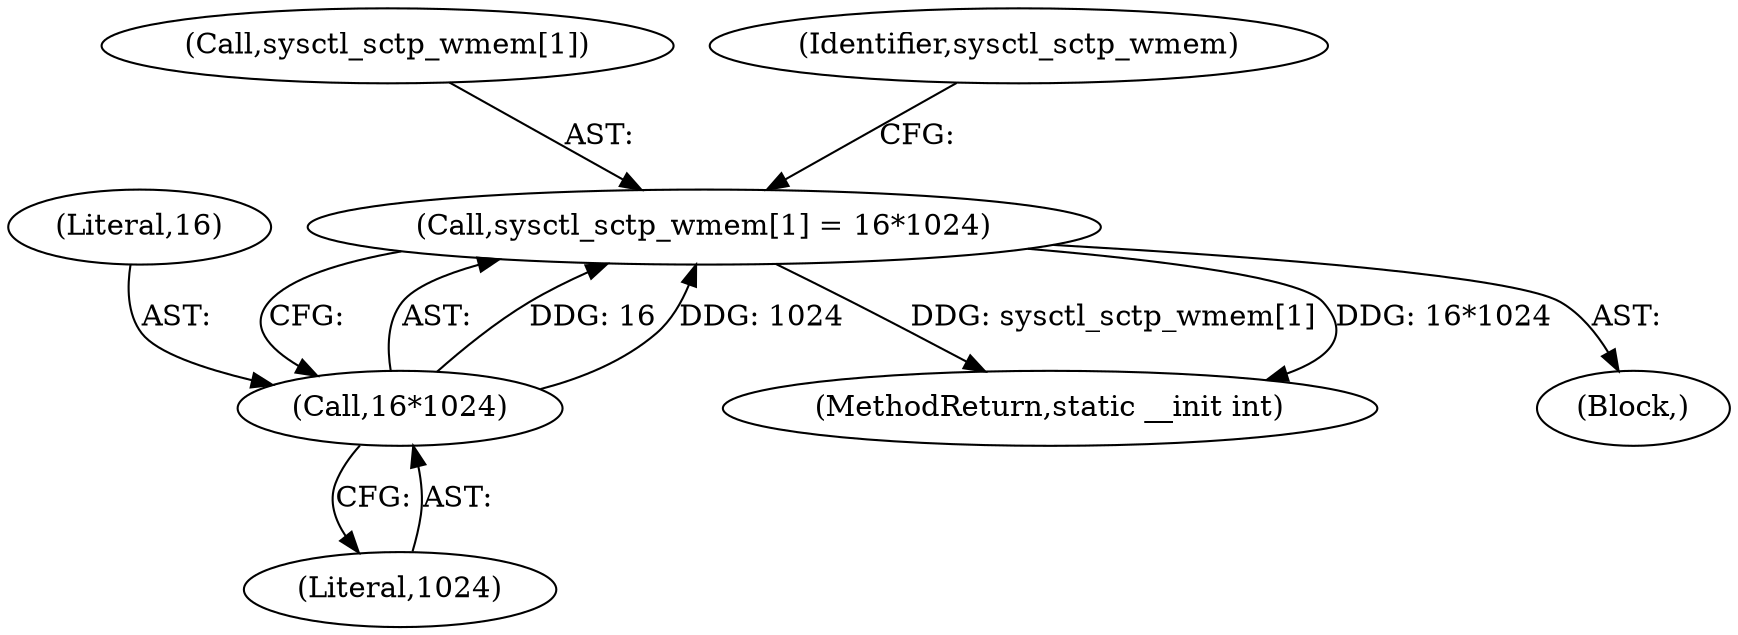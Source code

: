 digraph "0_linux_8e2d61e0aed2b7c4ecb35844fe07e0b2b762dee4_0@array" {
"1000253" [label="(Call,sysctl_sctp_wmem[1] = 16*1024)"];
"1000257" [label="(Call,16*1024)"];
"1000254" [label="(Call,sysctl_sctp_wmem[1])"];
"1000259" [label="(Literal,1024)"];
"1000258" [label="(Literal,16)"];
"1000112" [label="(Block,)"];
"1000253" [label="(Call,sysctl_sctp_wmem[1] = 16*1024)"];
"1000599" [label="(MethodReturn,static __init int)"];
"1000257" [label="(Call,16*1024)"];
"1000262" [label="(Identifier,sysctl_sctp_wmem)"];
"1000253" -> "1000112"  [label="AST: "];
"1000253" -> "1000257"  [label="CFG: "];
"1000254" -> "1000253"  [label="AST: "];
"1000257" -> "1000253"  [label="AST: "];
"1000262" -> "1000253"  [label="CFG: "];
"1000253" -> "1000599"  [label="DDG: sysctl_sctp_wmem[1]"];
"1000253" -> "1000599"  [label="DDG: 16*1024"];
"1000257" -> "1000253"  [label="DDG: 16"];
"1000257" -> "1000253"  [label="DDG: 1024"];
"1000257" -> "1000259"  [label="CFG: "];
"1000258" -> "1000257"  [label="AST: "];
"1000259" -> "1000257"  [label="AST: "];
}
